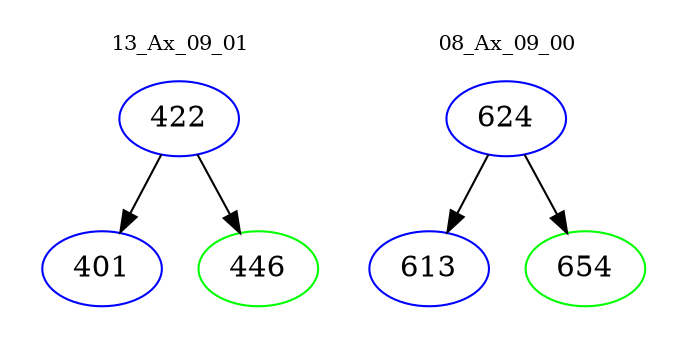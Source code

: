 digraph{
subgraph cluster_0 {
color = white
label = "13_Ax_09_01";
fontsize=10;
T0_422 [label="422", color="blue"]
T0_422 -> T0_401 [color="black"]
T0_401 [label="401", color="blue"]
T0_422 -> T0_446 [color="black"]
T0_446 [label="446", color="green"]
}
subgraph cluster_1 {
color = white
label = "08_Ax_09_00";
fontsize=10;
T1_624 [label="624", color="blue"]
T1_624 -> T1_613 [color="black"]
T1_613 [label="613", color="blue"]
T1_624 -> T1_654 [color="black"]
T1_654 [label="654", color="green"]
}
}

